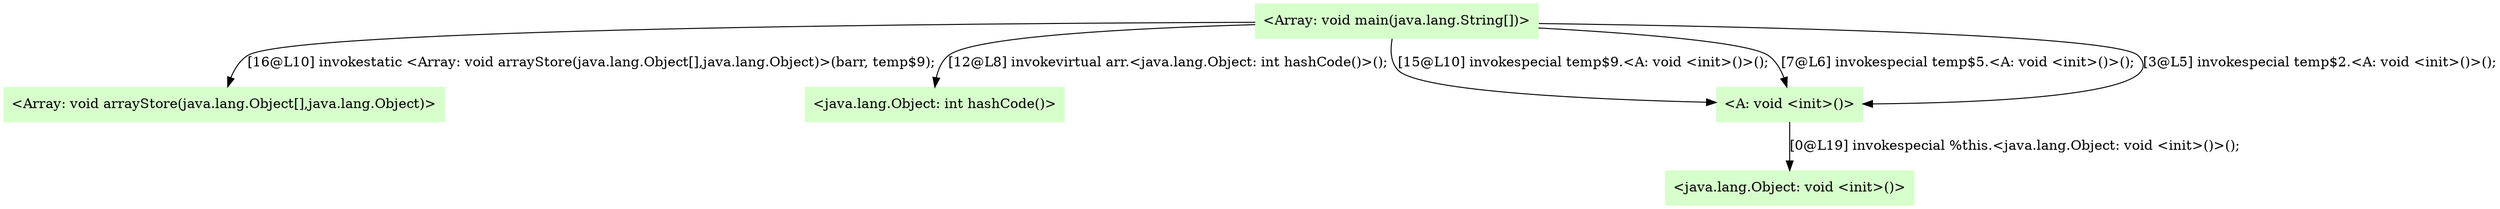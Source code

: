 digraph G {
  node [color=".3 .2 1.0",shape=box,style=filled,];
  "0" [label="<Array: void main(java.lang.String[])>",];
  "1" [label="<java.lang.Object: void <init>()>",];
  "2" [label="<Array: void arrayStore(java.lang.Object[],java.lang.Object)>",];
  "3" [label="<java.lang.Object: int hashCode()>",];
  "4" [label="<A: void <init>()>",];
  "0" -> "4" [label="[15@L10] invokespecial temp$9.<A: void <init>()>();",];
  "0" -> "4" [label="[7@L6] invokespecial temp$5.<A: void <init>()>();",];
  "0" -> "4" [label="[3@L5] invokespecial temp$2.<A: void <init>()>();",];
  "0" -> "2" [label="[16@L10] invokestatic <Array: void arrayStore(java.lang.Object[],java.lang.Object)>(barr, temp$9);",];
  "0" -> "3" [label="[12@L8] invokevirtual arr.<java.lang.Object: int hashCode()>();",];
  "4" -> "1" [label="[0@L19] invokespecial %this.<java.lang.Object: void <init>()>();",];
}
